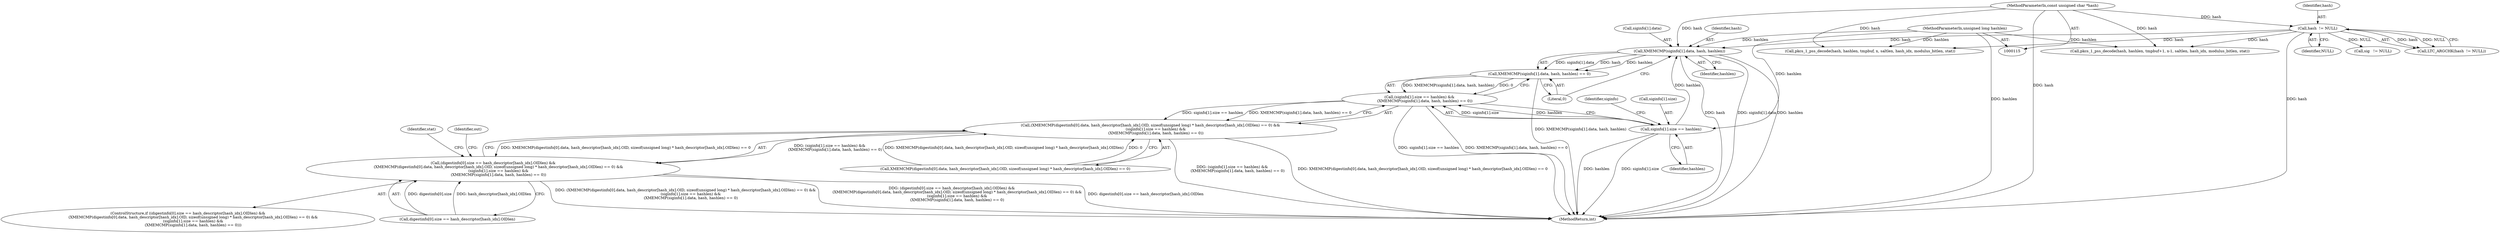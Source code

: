 digraph "0_libtomcrypt_5eb9743410ce4657e9d54fef26a2ee31a1b5dd0@pointer" {
"1000432" [label="(Call,XMEMCMP(siginfo[1].data, hash, hashlen))"];
"1000132" [label="(Call,hash  != NULL)"];
"1000118" [label="(MethodParameterIn,const unsigned char *hash)"];
"1000424" [label="(Call,siginfo[1].size == hashlen)"];
"1000119" [label="(MethodParameterIn,unsigned long hashlen)"];
"1000431" [label="(Call,XMEMCMP(siginfo[1].data, hash, hashlen) == 0)"];
"1000423" [label="(Call,(siginfo[1].size == hashlen) &&\n         (XMEMCMP(siginfo[1].data, hash, hashlen) == 0))"];
"1000401" [label="(Call,(XMEMCMP(digestinfo[0].data, hash_descriptor[hash_idx].OID, sizeof(unsigned long) * hash_descriptor[hash_idx].OIDlen) == 0) &&\n         (siginfo[1].size == hashlen) &&\n         (XMEMCMP(siginfo[1].data, hash, hashlen) == 0))"];
"1000389" [label="(Call,(digestinfo[0].size == hash_descriptor[hash_idx].OIDlen) &&\n         (XMEMCMP(digestinfo[0].data, hash_descriptor[hash_idx].OID, sizeof(unsigned long) * hash_descriptor[hash_idx].OIDlen) == 0) &&\n         (siginfo[1].size == hashlen) &&\n         (XMEMCMP(siginfo[1].data, hash, hashlen) == 0))"];
"1000439" [label="(Identifier,hashlen)"];
"1000444" [label="(Identifier,stat)"];
"1000388" [label="(ControlStructure,if ((digestinfo[0].size == hash_descriptor[hash_idx].OIDlen) &&\n         (XMEMCMP(digestinfo[0].data, hash_descriptor[hash_idx].OID, sizeof(unsigned long) * hash_descriptor[hash_idx].OIDlen) == 0) &&\n         (siginfo[1].size == hashlen) &&\n         (XMEMCMP(siginfo[1].data, hash, hashlen) == 0)))"];
"1000401" [label="(Call,(XMEMCMP(digestinfo[0].data, hash_descriptor[hash_idx].OID, sizeof(unsigned long) * hash_descriptor[hash_idx].OIDlen) == 0) &&\n         (siginfo[1].size == hashlen) &&\n         (XMEMCMP(siginfo[1].data, hash, hashlen) == 0))"];
"1000424" [label="(Call,siginfo[1].size == hashlen)"];
"1000251" [label="(Call,pkcs_1_pss_decode(hash, hashlen, tmpbuf+1, x-1, saltlen, hash_idx, modulus_bitlen, stat))"];
"1000432" [label="(Call,XMEMCMP(siginfo[1].data, hash, hashlen))"];
"1000119" [label="(MethodParameterIn,unsigned long hashlen)"];
"1000118" [label="(MethodParameterIn,const unsigned char *hash)"];
"1000136" [label="(Call,sig   != NULL)"];
"1000390" [label="(Call,digestinfo[0].size == hash_descriptor[hash_idx].OIDlen)"];
"1000133" [label="(Identifier,hash)"];
"1000402" [label="(Call,XMEMCMP(digestinfo[0].data, hash_descriptor[hash_idx].OID, sizeof(unsigned long) * hash_descriptor[hash_idx].OIDlen) == 0)"];
"1000131" [label="(Call,LTC_ARGCHK(hash  != NULL))"];
"1000433" [label="(Call,siginfo[1].data)"];
"1000423" [label="(Call,(siginfo[1].size == hashlen) &&\n         (XMEMCMP(siginfo[1].data, hash, hashlen) == 0))"];
"1000268" [label="(Call,pkcs_1_pss_decode(hash, hashlen, tmpbuf, x, saltlen, hash_idx, modulus_bitlen, stat))"];
"1000438" [label="(Identifier,hash)"];
"1000134" [label="(Identifier,NULL)"];
"1000430" [label="(Identifier,hashlen)"];
"1000132" [label="(Call,hash  != NULL)"];
"1000440" [label="(Literal,0)"];
"1000447" [label="(Identifier,out)"];
"1000431" [label="(Call,XMEMCMP(siginfo[1].data, hash, hashlen) == 0)"];
"1000459" [label="(MethodReturn,int)"];
"1000389" [label="(Call,(digestinfo[0].size == hash_descriptor[hash_idx].OIDlen) &&\n         (XMEMCMP(digestinfo[0].data, hash_descriptor[hash_idx].OID, sizeof(unsigned long) * hash_descriptor[hash_idx].OIDlen) == 0) &&\n         (siginfo[1].size == hashlen) &&\n         (XMEMCMP(siginfo[1].data, hash, hashlen) == 0))"];
"1000435" [label="(Identifier,siginfo)"];
"1000425" [label="(Call,siginfo[1].size)"];
"1000432" -> "1000431"  [label="AST: "];
"1000432" -> "1000439"  [label="CFG: "];
"1000433" -> "1000432"  [label="AST: "];
"1000438" -> "1000432"  [label="AST: "];
"1000439" -> "1000432"  [label="AST: "];
"1000440" -> "1000432"  [label="CFG: "];
"1000432" -> "1000459"  [label="DDG: hash"];
"1000432" -> "1000459"  [label="DDG: siginfo[1].data"];
"1000432" -> "1000459"  [label="DDG: hashlen"];
"1000432" -> "1000431"  [label="DDG: siginfo[1].data"];
"1000432" -> "1000431"  [label="DDG: hash"];
"1000432" -> "1000431"  [label="DDG: hashlen"];
"1000132" -> "1000432"  [label="DDG: hash"];
"1000118" -> "1000432"  [label="DDG: hash"];
"1000424" -> "1000432"  [label="DDG: hashlen"];
"1000119" -> "1000432"  [label="DDG: hashlen"];
"1000132" -> "1000131"  [label="AST: "];
"1000132" -> "1000134"  [label="CFG: "];
"1000133" -> "1000132"  [label="AST: "];
"1000134" -> "1000132"  [label="AST: "];
"1000131" -> "1000132"  [label="CFG: "];
"1000132" -> "1000459"  [label="DDG: hash"];
"1000132" -> "1000131"  [label="DDG: hash"];
"1000132" -> "1000131"  [label="DDG: NULL"];
"1000118" -> "1000132"  [label="DDG: hash"];
"1000132" -> "1000136"  [label="DDG: NULL"];
"1000132" -> "1000251"  [label="DDG: hash"];
"1000132" -> "1000268"  [label="DDG: hash"];
"1000118" -> "1000115"  [label="AST: "];
"1000118" -> "1000459"  [label="DDG: hash"];
"1000118" -> "1000251"  [label="DDG: hash"];
"1000118" -> "1000268"  [label="DDG: hash"];
"1000424" -> "1000423"  [label="AST: "];
"1000424" -> "1000430"  [label="CFG: "];
"1000425" -> "1000424"  [label="AST: "];
"1000430" -> "1000424"  [label="AST: "];
"1000435" -> "1000424"  [label="CFG: "];
"1000423" -> "1000424"  [label="CFG: "];
"1000424" -> "1000459"  [label="DDG: siginfo[1].size"];
"1000424" -> "1000459"  [label="DDG: hashlen"];
"1000424" -> "1000423"  [label="DDG: siginfo[1].size"];
"1000424" -> "1000423"  [label="DDG: hashlen"];
"1000119" -> "1000424"  [label="DDG: hashlen"];
"1000119" -> "1000115"  [label="AST: "];
"1000119" -> "1000459"  [label="DDG: hashlen"];
"1000119" -> "1000251"  [label="DDG: hashlen"];
"1000119" -> "1000268"  [label="DDG: hashlen"];
"1000431" -> "1000423"  [label="AST: "];
"1000431" -> "1000440"  [label="CFG: "];
"1000440" -> "1000431"  [label="AST: "];
"1000423" -> "1000431"  [label="CFG: "];
"1000431" -> "1000459"  [label="DDG: XMEMCMP(siginfo[1].data, hash, hashlen)"];
"1000431" -> "1000423"  [label="DDG: XMEMCMP(siginfo[1].data, hash, hashlen)"];
"1000431" -> "1000423"  [label="DDG: 0"];
"1000423" -> "1000401"  [label="AST: "];
"1000401" -> "1000423"  [label="CFG: "];
"1000423" -> "1000459"  [label="DDG: siginfo[1].size == hashlen"];
"1000423" -> "1000459"  [label="DDG: XMEMCMP(siginfo[1].data, hash, hashlen) == 0"];
"1000423" -> "1000401"  [label="DDG: siginfo[1].size == hashlen"];
"1000423" -> "1000401"  [label="DDG: XMEMCMP(siginfo[1].data, hash, hashlen) == 0"];
"1000401" -> "1000389"  [label="AST: "];
"1000401" -> "1000402"  [label="CFG: "];
"1000402" -> "1000401"  [label="AST: "];
"1000389" -> "1000401"  [label="CFG: "];
"1000401" -> "1000459"  [label="DDG: XMEMCMP(digestinfo[0].data, hash_descriptor[hash_idx].OID, sizeof(unsigned long) * hash_descriptor[hash_idx].OIDlen) == 0"];
"1000401" -> "1000459"  [label="DDG: (siginfo[1].size == hashlen) &&\n         (XMEMCMP(siginfo[1].data, hash, hashlen) == 0)"];
"1000401" -> "1000389"  [label="DDG: XMEMCMP(digestinfo[0].data, hash_descriptor[hash_idx].OID, sizeof(unsigned long) * hash_descriptor[hash_idx].OIDlen) == 0"];
"1000401" -> "1000389"  [label="DDG: (siginfo[1].size == hashlen) &&\n         (XMEMCMP(siginfo[1].data, hash, hashlen) == 0)"];
"1000402" -> "1000401"  [label="DDG: XMEMCMP(digestinfo[0].data, hash_descriptor[hash_idx].OID, sizeof(unsigned long) * hash_descriptor[hash_idx].OIDlen)"];
"1000402" -> "1000401"  [label="DDG: 0"];
"1000389" -> "1000388"  [label="AST: "];
"1000389" -> "1000390"  [label="CFG: "];
"1000390" -> "1000389"  [label="AST: "];
"1000444" -> "1000389"  [label="CFG: "];
"1000447" -> "1000389"  [label="CFG: "];
"1000389" -> "1000459"  [label="DDG: (XMEMCMP(digestinfo[0].data, hash_descriptor[hash_idx].OID, sizeof(unsigned long) * hash_descriptor[hash_idx].OIDlen) == 0) &&\n         (siginfo[1].size == hashlen) &&\n         (XMEMCMP(siginfo[1].data, hash, hashlen) == 0)"];
"1000389" -> "1000459"  [label="DDG: (digestinfo[0].size == hash_descriptor[hash_idx].OIDlen) &&\n         (XMEMCMP(digestinfo[0].data, hash_descriptor[hash_idx].OID, sizeof(unsigned long) * hash_descriptor[hash_idx].OIDlen) == 0) &&\n         (siginfo[1].size == hashlen) &&\n         (XMEMCMP(siginfo[1].data, hash, hashlen) == 0)"];
"1000389" -> "1000459"  [label="DDG: digestinfo[0].size == hash_descriptor[hash_idx].OIDlen"];
"1000390" -> "1000389"  [label="DDG: digestinfo[0].size"];
"1000390" -> "1000389"  [label="DDG: hash_descriptor[hash_idx].OIDlen"];
}
